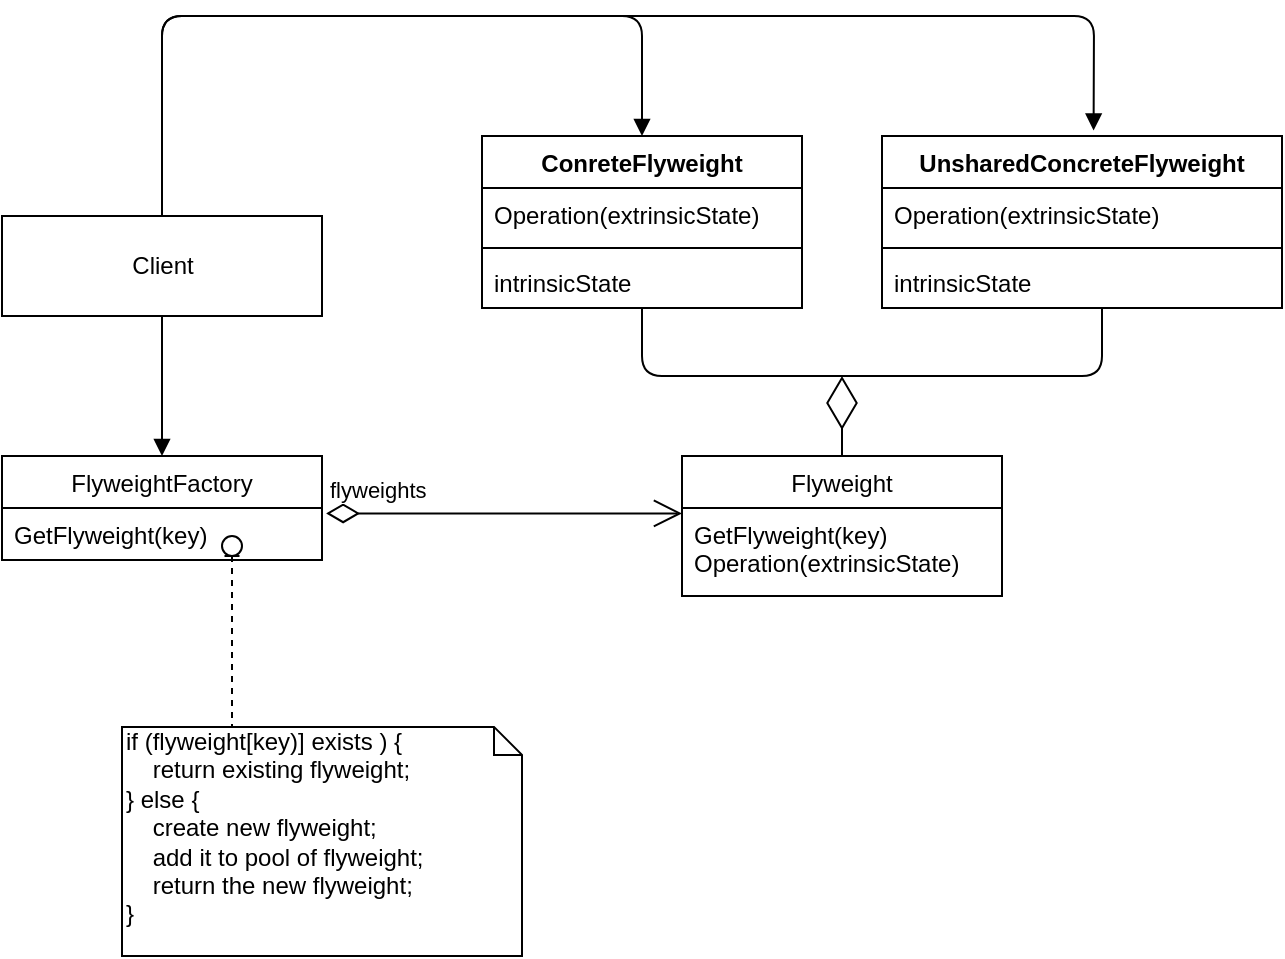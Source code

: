<mxfile version="13.7.9" type="embed"><diagram id="exn_H4tSJFlK1cwNKkhw" name="Page-1"><mxGraphModel dx="678" dy="537" grid="1" gridSize="10" guides="1" tooltips="1" connect="1" arrows="1" fold="1" page="1" pageScale="1" pageWidth="850" pageHeight="1100" math="0" shadow="0"><root><mxCell id="0"/><mxCell id="1" parent="0"/><mxCell id="2" value="Client" style="html=1;" vertex="1" parent="1"><mxGeometry x="80" y="160" width="160" height="50" as="geometry"/></mxCell><mxCell id="3" value="FlyweightFactory" style="swimlane;fontStyle=0;childLayout=stackLayout;horizontal=1;startSize=26;fillColor=none;horizontalStack=0;resizeParent=1;resizeParentMax=0;resizeLast=0;collapsible=1;marginBottom=0;" vertex="1" parent="1"><mxGeometry x="80" y="280" width="160" height="52" as="geometry"/></mxCell><mxCell id="4" value="GetFlyweight(key)" style="text;strokeColor=none;fillColor=none;align=left;verticalAlign=top;spacingLeft=4;spacingRight=4;overflow=hidden;rotatable=0;points=[[0,0.5],[1,0.5]];portConstraint=eastwest;" vertex="1" parent="3"><mxGeometry y="26" width="160" height="26" as="geometry"/></mxCell><mxCell id="15" value="" style="html=1;verticalAlign=bottom;endArrow=block;exitX=0.5;exitY=1;exitDx=0;exitDy=0;entryX=0.5;entryY=0;entryDx=0;entryDy=0;" edge="1" parent="1" source="2" target="3"><mxGeometry width="80" relative="1" as="geometry"><mxPoint x="250" y="380" as="sourcePoint"/><mxPoint x="330" y="380" as="targetPoint"/></mxGeometry></mxCell><mxCell id="16" value="" style="group" vertex="1" connectable="0" parent="1"><mxGeometry x="140" y="320" width="200" height="210" as="geometry"/></mxCell><mxCell id="7" value="if (flyweight[key)] exists ) {&lt;br&gt;&amp;nbsp; &amp;nbsp; return existing flyweight;&lt;br&gt;} else {&lt;br&gt;&amp;nbsp; &amp;nbsp; create new flyweight;&lt;br&gt;&amp;nbsp; &amp;nbsp; add it to pool of flyweight;&lt;br&gt;&amp;nbsp; &amp;nbsp; return the new flyweight;&lt;br&gt;}" style="shape=note;whiteSpace=wrap;html=1;size=14;verticalAlign=top;align=left;spacingTop=-6;" vertex="1" parent="16"><mxGeometry y="95.455" width="200" height="114.545" as="geometry"/></mxCell><mxCell id="12" value="" style="shape=umlLifeline;participant=umlEntity;perimeter=lifelinePerimeter;whiteSpace=wrap;html=1;container=1;collapsible=0;recursiveResize=0;verticalAlign=top;spacingTop=36;outlineConnect=0;size=10;" vertex="1" parent="16"><mxGeometry x="50" width="10" height="95.455" as="geometry"/></mxCell><mxCell id="21" value="flyweights" style="endArrow=open;html=1;endSize=12;startArrow=diamondThin;startSize=14;startFill=0;edgeStyle=orthogonalEdgeStyle;align=left;verticalAlign=bottom;exitX=1.013;exitY=0.104;exitDx=0;exitDy=0;exitPerimeter=0;entryX=0;entryY=0.062;entryDx=0;entryDy=0;entryPerimeter=0;" edge="1" parent="1" source="4" target="18"><mxGeometry x="-1" y="3" relative="1" as="geometry"><mxPoint x="210" y="380" as="sourcePoint"/><mxPoint x="370" y="380" as="targetPoint"/></mxGeometry></mxCell><mxCell id="22" value="ConreteFlyweight" style="swimlane;fontStyle=1;align=center;verticalAlign=top;childLayout=stackLayout;horizontal=1;startSize=26;horizontalStack=0;resizeParent=1;resizeParentMax=0;resizeLast=0;collapsible=1;marginBottom=0;" vertex="1" parent="1"><mxGeometry x="320" y="120" width="160" height="86" as="geometry"/></mxCell><mxCell id="23" value="Operation(extrinsicState)" style="text;strokeColor=none;fillColor=none;align=left;verticalAlign=top;spacingLeft=4;spacingRight=4;overflow=hidden;rotatable=0;points=[[0,0.5],[1,0.5]];portConstraint=eastwest;" vertex="1" parent="22"><mxGeometry y="26" width="160" height="26" as="geometry"/></mxCell><mxCell id="24" value="" style="line;strokeWidth=1;fillColor=none;align=left;verticalAlign=middle;spacingTop=-1;spacingLeft=3;spacingRight=3;rotatable=0;labelPosition=right;points=[];portConstraint=eastwest;" vertex="1" parent="22"><mxGeometry y="52" width="160" height="8" as="geometry"/></mxCell><mxCell id="25" value="intrinsicState" style="text;strokeColor=none;fillColor=none;align=left;verticalAlign=top;spacingLeft=4;spacingRight=4;overflow=hidden;rotatable=0;points=[[0,0.5],[1,0.5]];portConstraint=eastwest;" vertex="1" parent="22"><mxGeometry y="60" width="160" height="26" as="geometry"/></mxCell><mxCell id="26" value="UnsharedConcreteFlyweight" style="swimlane;fontStyle=1;align=center;verticalAlign=top;childLayout=stackLayout;horizontal=1;startSize=26;horizontalStack=0;resizeParent=1;resizeParentMax=0;resizeLast=0;collapsible=1;marginBottom=0;" vertex="1" parent="1"><mxGeometry x="520" y="120" width="200" height="86" as="geometry"/></mxCell><mxCell id="27" value="Operation(extrinsicState)" style="text;strokeColor=none;fillColor=none;align=left;verticalAlign=top;spacingLeft=4;spacingRight=4;overflow=hidden;rotatable=0;points=[[0,0.5],[1,0.5]];portConstraint=eastwest;" vertex="1" parent="26"><mxGeometry y="26" width="200" height="26" as="geometry"/></mxCell><mxCell id="28" value="" style="line;strokeWidth=1;fillColor=none;align=left;verticalAlign=middle;spacingTop=-1;spacingLeft=3;spacingRight=3;rotatable=0;labelPosition=right;points=[];portConstraint=eastwest;" vertex="1" parent="26"><mxGeometry y="52" width="200" height="8" as="geometry"/></mxCell><mxCell id="29" value="intrinsicState" style="text;strokeColor=none;fillColor=none;align=left;verticalAlign=top;spacingLeft=4;spacingRight=4;overflow=hidden;rotatable=0;points=[[0,0.5],[1,0.5]];portConstraint=eastwest;" vertex="1" parent="26"><mxGeometry y="60" width="200" height="26" as="geometry"/></mxCell><mxCell id="30" value="" style="html=1;verticalAlign=bottom;endArrow=block;exitX=0.5;exitY=0;exitDx=0;exitDy=0;entryX=0.5;entryY=0;entryDx=0;entryDy=0;" edge="1" parent="1" source="2" target="22"><mxGeometry width="80" relative="1" as="geometry"><mxPoint x="280" y="90" as="sourcePoint"/><mxPoint x="390" y="70" as="targetPoint"/><Array as="points"><mxPoint x="160" y="60"/><mxPoint x="400" y="60"/></Array></mxGeometry></mxCell><mxCell id="31" value="" style="html=1;verticalAlign=bottom;endArrow=block;exitX=0.5;exitY=0;exitDx=0;exitDy=0;entryX=0.529;entryY=-0.032;entryDx=0;entryDy=0;entryPerimeter=0;" edge="1" parent="1" source="2" target="26"><mxGeometry width="80" relative="1" as="geometry"><mxPoint x="630.0" y="40" as="sourcePoint"/><mxPoint x="630.0" y="110" as="targetPoint"/><Array as="points"><mxPoint x="160" y="60"/><mxPoint x="626" y="60"/></Array></mxGeometry></mxCell><mxCell id="32" value="" style="endArrow=diamondThin;endFill=0;endSize=24;html=1;exitX=0.5;exitY=0;exitDx=0;exitDy=0;" edge="1" parent="1" source="17"><mxGeometry width="160" relative="1" as="geometry"><mxPoint x="580" y="250" as="sourcePoint"/><mxPoint x="500" y="240" as="targetPoint"/></mxGeometry></mxCell><mxCell id="17" value="Flyweight" style="swimlane;fontStyle=0;childLayout=stackLayout;horizontal=1;startSize=26;fillColor=none;horizontalStack=0;resizeParent=1;resizeParentMax=0;resizeLast=0;collapsible=1;marginBottom=0;" vertex="1" parent="1"><mxGeometry x="420" y="280" width="160" height="70" as="geometry"/></mxCell><mxCell id="18" value="GetFlyweight(key)&#10;Operation(extrinsicState)" style="text;strokeColor=none;fillColor=none;align=left;verticalAlign=top;spacingLeft=4;spacingRight=4;overflow=hidden;rotatable=0;points=[[0,0.5],[1,0.5]];portConstraint=eastwest;" vertex="1" parent="17"><mxGeometry y="26" width="160" height="44" as="geometry"/></mxCell><mxCell id="34" value="" style="endArrow=none;html=1;edgeStyle=orthogonalEdgeStyle;exitX=0.5;exitY=1;exitDx=0;exitDy=0;" edge="1" parent="1" source="22"><mxGeometry relative="1" as="geometry"><mxPoint x="370" y="290" as="sourcePoint"/><mxPoint x="500" y="240" as="targetPoint"/><Array as="points"><mxPoint x="400" y="240"/></Array></mxGeometry></mxCell><mxCell id="37" value="" style="endArrow=none;html=1;edgeStyle=orthogonalEdgeStyle;exitX=0.55;exitY=1.013;exitDx=0;exitDy=0;exitPerimeter=0;" edge="1" parent="1" source="29"><mxGeometry relative="1" as="geometry"><mxPoint x="630" y="220" as="sourcePoint"/><mxPoint x="500" y="240" as="targetPoint"/><Array as="points"><mxPoint x="630" y="240"/></Array></mxGeometry></mxCell></root></mxGraphModel></diagram></mxfile>